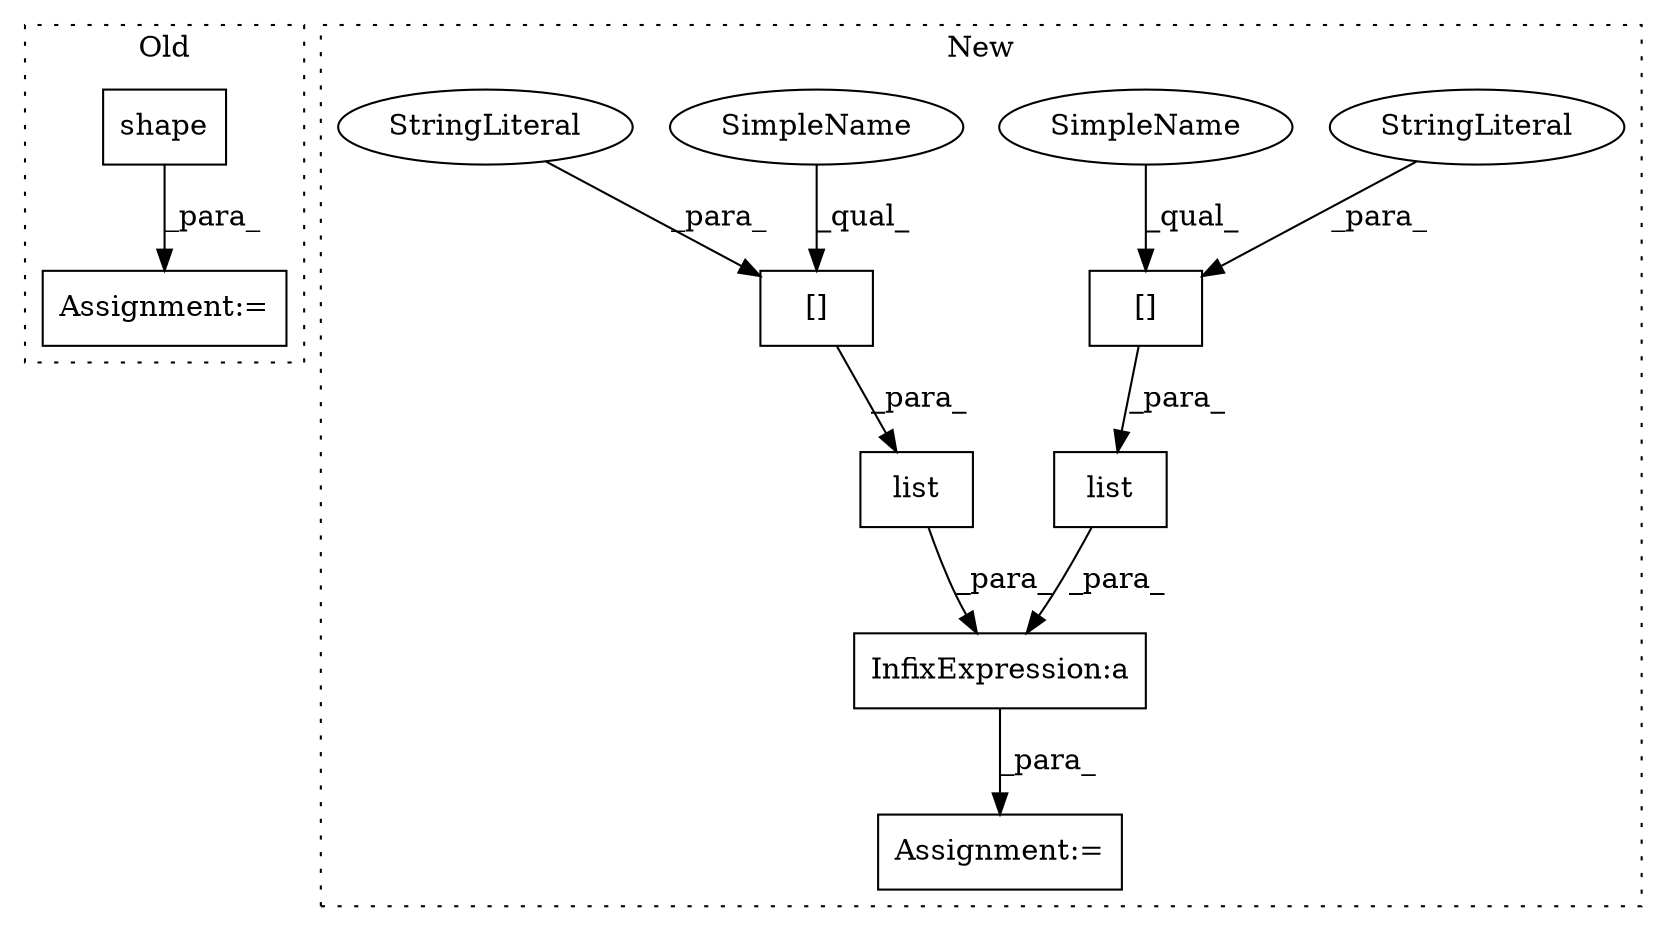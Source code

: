 digraph G {
subgraph cluster0 {
1 [label="shape" a="32" s="3631,3638" l="6,1" shape="box"];
4 [label="Assignment:=" a="7" s="3551,3646" l="61,2" shape="box"];
label = "Old";
style="dotted";
}
subgraph cluster1 {
2 [label="list" a="32" s="4032,4066" l="5,1" shape="box"];
3 [label="Assignment:=" a="7" s="4024" l="1" shape="box"];
5 [label="InfixExpression:a" a="27" s="4093" l="3" shape="box"];
6 [label="[]" a="2" s="4037,4065" l="8,1" shape="box"];
7 [label="list" a="32" s="4096,4130" l="5,1" shape="box"];
8 [label="[]" a="2" s="4101,4129" l="8,1" shape="box"];
9 [label="StringLiteral" a="45" s="4045" l="20" shape="ellipse"];
10 [label="StringLiteral" a="45" s="4109" l="20" shape="ellipse"];
11 [label="SimpleName" a="42" s="4037" l="7" shape="ellipse"];
12 [label="SimpleName" a="42" s="4101" l="7" shape="ellipse"];
label = "New";
style="dotted";
}
1 -> 4 [label="_para_"];
2 -> 5 [label="_para_"];
5 -> 3 [label="_para_"];
6 -> 2 [label="_para_"];
7 -> 5 [label="_para_"];
8 -> 7 [label="_para_"];
9 -> 6 [label="_para_"];
10 -> 8 [label="_para_"];
11 -> 6 [label="_qual_"];
12 -> 8 [label="_qual_"];
}